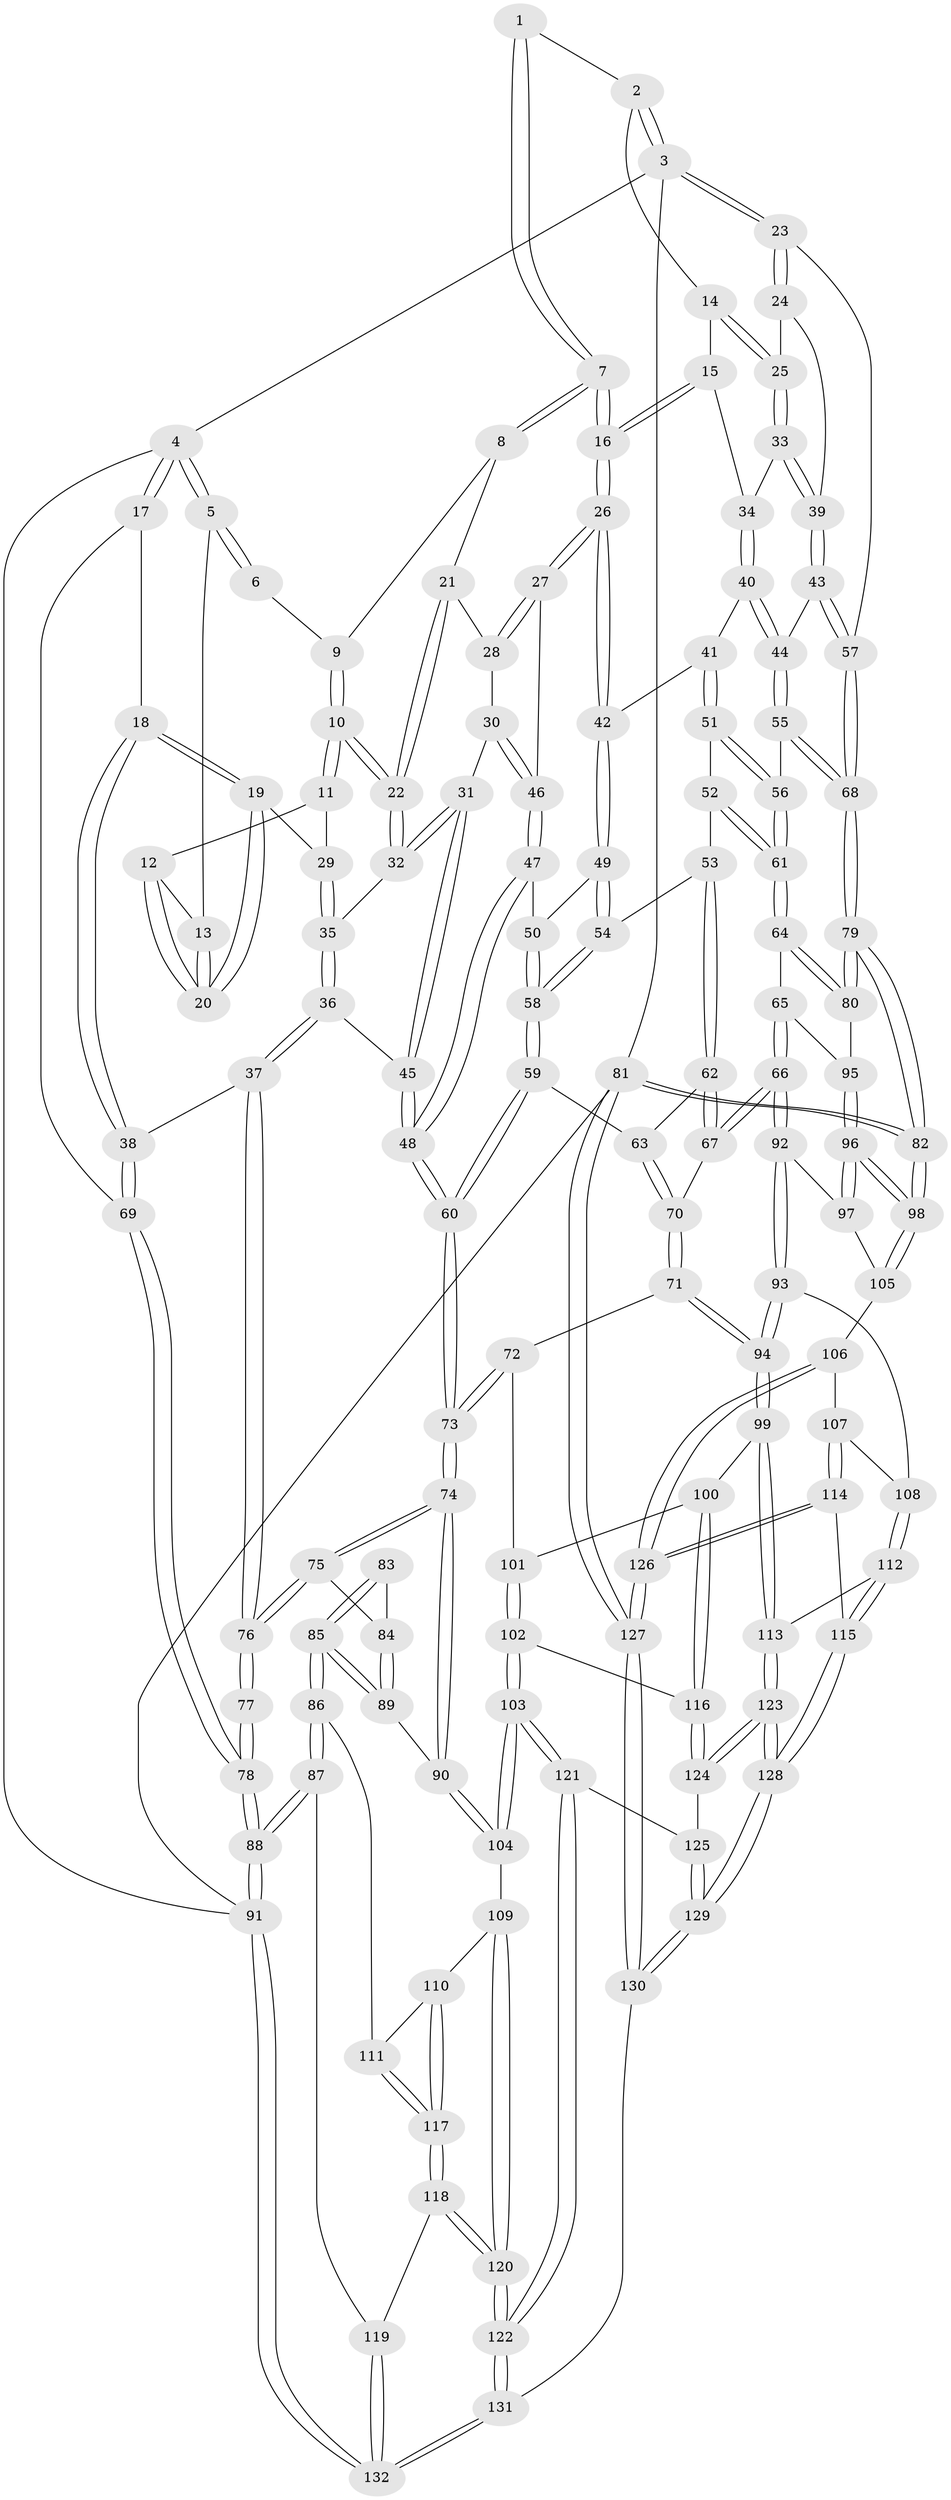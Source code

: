 // coarse degree distribution, {3: 0.13924050632911392, 5: 0.31645569620253167, 6: 0.11392405063291139, 4: 0.43037974683544306}
// Generated by graph-tools (version 1.1) at 2025/52/02/27/25 19:52:37]
// undirected, 132 vertices, 327 edges
graph export_dot {
graph [start="1"]
  node [color=gray90,style=filled];
  1 [pos="+0.5961892803812076+0"];
  2 [pos="+0.8244711456101633+0"];
  3 [pos="+1+0"];
  4 [pos="+0+0"];
  5 [pos="+0.2386030703006388+0"];
  6 [pos="+0.42108285916538746+0"];
  7 [pos="+0.603039406205743+0.104049671144524"];
  8 [pos="+0.4549530951878547+0.005837920793649012"];
  9 [pos="+0.42127840298754526+0"];
  10 [pos="+0.32871586950822185+0.11579014425991514"];
  11 [pos="+0.3126906110823436+0.09727863611525929"];
  12 [pos="+0.3053105940389827+0.0830722537111115"];
  13 [pos="+0.22560406699002988+0"];
  14 [pos="+0.8154309570453606+0"];
  15 [pos="+0.7552337506851202+0.05150649265963714"];
  16 [pos="+0.6375025787450992+0.16550863576980418"];
  17 [pos="+0+0"];
  18 [pos="+0.07203044850760237+0.10176555073925761"];
  19 [pos="+0.1651437974205358+0.07064397711776631"];
  20 [pos="+0.16541845998859905+0.06991404639132882"];
  21 [pos="+0.43330481090847583+0.07657959508354692"];
  22 [pos="+0.34927877713175104+0.1508471524450166"];
  23 [pos="+1+0.1023407207011243"];
  24 [pos="+1+0.12662484700015234"];
  25 [pos="+0.9239575791674016+0.1093692723125038"];
  26 [pos="+0.6272562358014558+0.20722309923886537"];
  27 [pos="+0.589818323770325+0.20394302557377328"];
  28 [pos="+0.479454397101996+0.12331052724800146"];
  29 [pos="+0.1817922041332839+0.09894625458910701"];
  30 [pos="+0.3998910715869607+0.2330140532188244"];
  31 [pos="+0.3881149385004561+0.22903996609456614"];
  32 [pos="+0.34478535637484603+0.17274379257959266"];
  33 [pos="+0.8780627085559389+0.19919772826432894"];
  34 [pos="+0.8345318435821439+0.20166567370834176"];
  35 [pos="+0.22046450191782407+0.20558886310299723"];
  36 [pos="+0.12219232983955956+0.34712776940490775"];
  37 [pos="+0.11441750053973415+0.3509186118365769"];
  38 [pos="+0.0786799335869371+0.3414782800368129"];
  39 [pos="+0.9258422882448546+0.2885797455413781"];
  40 [pos="+0.7582436157067106+0.24150880231441613"];
  41 [pos="+0.6731477117607216+0.2419785345409185"];
  42 [pos="+0.6295792466117679+0.21232004059643747"];
  43 [pos="+0.9270478289796711+0.29398686783223626"];
  44 [pos="+0.8828457598190215+0.3598036967188991"];
  45 [pos="+0.30354358145032356+0.36440377527120055"];
  46 [pos="+0.4179592288207224+0.24050116650138995"];
  47 [pos="+0.4552567486307896+0.35806117754764377"];
  48 [pos="+0.3884678509829014+0.4387008842472292"];
  49 [pos="+0.5946236787078997+0.2797557492852344"];
  50 [pos="+0.46986090255728014+0.35736625459294774"];
  51 [pos="+0.6924453124770192+0.2929141695683371"];
  52 [pos="+0.6851207780647939+0.3970951511187675"];
  53 [pos="+0.6735974670322774+0.4137728976328807"];
  54 [pos="+0.5863169874832324+0.3762397350968595"];
  55 [pos="+0.8721478841110737+0.40713963520999696"];
  56 [pos="+0.8512227528085404+0.43027753772567595"];
  57 [pos="+1+0.3128615574860602"];
  58 [pos="+0.5592872884741348+0.4234326075877246"];
  59 [pos="+0.55904592131765+0.4504760346745896"];
  60 [pos="+0.39943248427556083+0.497278979822407"];
  61 [pos="+0.8503487787173298+0.43226698522564266"];
  62 [pos="+0.6644543575400063+0.47743292796853626"];
  63 [pos="+0.5656589148073435+0.45710479709505364"];
  64 [pos="+0.832864097671348+0.5123945396328171"];
  65 [pos="+0.8176906240248396+0.5476905625139119"];
  66 [pos="+0.7678679324174196+0.5835702599445143"];
  67 [pos="+0.7237395616017179+0.5602732749677798"];
  68 [pos="+1+0.4677811931339921"];
  69 [pos="+0+0.3577362124623112"];
  70 [pos="+0.5610408245013492+0.5800015253197817"];
  71 [pos="+0.49895863559038905+0.6278334504750094"];
  72 [pos="+0.44285280277665+0.6175865861054017"];
  73 [pos="+0.37793551253616603+0.5885580908911311"];
  74 [pos="+0.3256172131598414+0.6137714628086083"];
  75 [pos="+0.16354283446776618+0.5140671323840693"];
  76 [pos="+0.16340792977138036+0.5137900244018297"];
  77 [pos="+0+0.5642683629052818"];
  78 [pos="+0+0.5060139273077655"];
  79 [pos="+1+0.5027423328469216"];
  80 [pos="+1+0.5079697868744639"];
  81 [pos="+1+1"];
  82 [pos="+1+0.8356790356149905"];
  83 [pos="+0.036533908771193994+0.5991756375939589"];
  84 [pos="+0.1613835026138484+0.5174962980130436"];
  85 [pos="+0.06619778216146024+0.7159675045054599"];
  86 [pos="+0.05431925739879362+0.7378472104168321"];
  87 [pos="+0+0.8062271228044401"];
  88 [pos="+0+0.8227949287981196"];
  89 [pos="+0.08349669067336582+0.6976732302796408"];
  90 [pos="+0.3144232435508811+0.6413056782385723"];
  91 [pos="+0+1"];
  92 [pos="+0.7588745691532299+0.6413202267787514"];
  93 [pos="+0.7398059276685096+0.6770927327594062"];
  94 [pos="+0.5863492581423644+0.7314130472730138"];
  95 [pos="+0.8923515161683251+0.5855364512193493"];
  96 [pos="+1+0.7645323859725756"];
  97 [pos="+0.8429573015972386+0.6960366496959005"];
  98 [pos="+1+0.7990248515329492"];
  99 [pos="+0.5742340142008356+0.7804282501635392"];
  100 [pos="+0.4679607131598509+0.7955259624901844"];
  101 [pos="+0.4468168146783239+0.6750362188677032"];
  102 [pos="+0.4102946574991355+0.8221984545590407"];
  103 [pos="+0.3679862051362555+0.8180708518841624"];
  104 [pos="+0.29862833396783217+0.7369846467279477"];
  105 [pos="+0.8942146341598549+0.8372372312943163"];
  106 [pos="+0.8883722982810577+0.8393116904492885"];
  107 [pos="+0.768524003561058+0.743195774676112"];
  108 [pos="+0.7424776954044696+0.6901624166388404"];
  109 [pos="+0.25045226605073545+0.7724353245075256"];
  110 [pos="+0.21177536597586763+0.7799958924761916"];
  111 [pos="+0.1069436309701311+0.7585473360566211"];
  112 [pos="+0.6727931778080044+0.876499179289736"];
  113 [pos="+0.5976354745665143+0.8612278221660772"];
  114 [pos="+0.7555934280853235+0.919504175547084"];
  115 [pos="+0.7268283353588817+0.9109327992874202"];
  116 [pos="+0.4244941387946303+0.8251653600104552"];
  117 [pos="+0.16133552093587764+0.8905708750477213"];
  118 [pos="+0.16051102702543296+0.8956645146705806"];
  119 [pos="+0.08683650931773171+0.9154975882236399"];
  120 [pos="+0.24939967178989572+0.9435643573194086"];
  121 [pos="+0.33885804275719994+0.9063510748262271"];
  122 [pos="+0.2806355474071245+0.9864934563885559"];
  123 [pos="+0.5566436593247945+0.9119644614696063"];
  124 [pos="+0.4510767472270421+0.8685522328509657"];
  125 [pos="+0.42975807012967865+0.921923168035512"];
  126 [pos="+0.7859467265874137+0.940164517554447"];
  127 [pos="+0.8956380499384899+1"];
  128 [pos="+0.5179630595600471+1"];
  129 [pos="+0.49469382267062123+1"];
  130 [pos="+0.48868195823698996+1"];
  131 [pos="+0.30041900247321573+1"];
  132 [pos="+0.16751821401393754+1"];
  1 -- 2;
  1 -- 7;
  1 -- 7;
  2 -- 3;
  2 -- 3;
  2 -- 14;
  3 -- 4;
  3 -- 23;
  3 -- 23;
  3 -- 81;
  4 -- 5;
  4 -- 5;
  4 -- 17;
  4 -- 17;
  4 -- 91;
  5 -- 6;
  5 -- 6;
  5 -- 13;
  6 -- 9;
  7 -- 8;
  7 -- 8;
  7 -- 16;
  7 -- 16;
  8 -- 9;
  8 -- 21;
  9 -- 10;
  9 -- 10;
  10 -- 11;
  10 -- 11;
  10 -- 22;
  10 -- 22;
  11 -- 12;
  11 -- 29;
  12 -- 13;
  12 -- 20;
  12 -- 20;
  13 -- 20;
  13 -- 20;
  14 -- 15;
  14 -- 25;
  14 -- 25;
  15 -- 16;
  15 -- 16;
  15 -- 34;
  16 -- 26;
  16 -- 26;
  17 -- 18;
  17 -- 69;
  18 -- 19;
  18 -- 19;
  18 -- 38;
  18 -- 38;
  19 -- 20;
  19 -- 20;
  19 -- 29;
  21 -- 22;
  21 -- 22;
  21 -- 28;
  22 -- 32;
  22 -- 32;
  23 -- 24;
  23 -- 24;
  23 -- 57;
  24 -- 25;
  24 -- 39;
  25 -- 33;
  25 -- 33;
  26 -- 27;
  26 -- 27;
  26 -- 42;
  26 -- 42;
  27 -- 28;
  27 -- 28;
  27 -- 46;
  28 -- 30;
  29 -- 35;
  29 -- 35;
  30 -- 31;
  30 -- 46;
  30 -- 46;
  31 -- 32;
  31 -- 32;
  31 -- 45;
  31 -- 45;
  32 -- 35;
  33 -- 34;
  33 -- 39;
  33 -- 39;
  34 -- 40;
  34 -- 40;
  35 -- 36;
  35 -- 36;
  36 -- 37;
  36 -- 37;
  36 -- 45;
  37 -- 38;
  37 -- 76;
  37 -- 76;
  38 -- 69;
  38 -- 69;
  39 -- 43;
  39 -- 43;
  40 -- 41;
  40 -- 44;
  40 -- 44;
  41 -- 42;
  41 -- 51;
  41 -- 51;
  42 -- 49;
  42 -- 49;
  43 -- 44;
  43 -- 57;
  43 -- 57;
  44 -- 55;
  44 -- 55;
  45 -- 48;
  45 -- 48;
  46 -- 47;
  46 -- 47;
  47 -- 48;
  47 -- 48;
  47 -- 50;
  48 -- 60;
  48 -- 60;
  49 -- 50;
  49 -- 54;
  49 -- 54;
  50 -- 58;
  50 -- 58;
  51 -- 52;
  51 -- 56;
  51 -- 56;
  52 -- 53;
  52 -- 61;
  52 -- 61;
  53 -- 54;
  53 -- 62;
  53 -- 62;
  54 -- 58;
  54 -- 58;
  55 -- 56;
  55 -- 68;
  55 -- 68;
  56 -- 61;
  56 -- 61;
  57 -- 68;
  57 -- 68;
  58 -- 59;
  58 -- 59;
  59 -- 60;
  59 -- 60;
  59 -- 63;
  60 -- 73;
  60 -- 73;
  61 -- 64;
  61 -- 64;
  62 -- 63;
  62 -- 67;
  62 -- 67;
  63 -- 70;
  63 -- 70;
  64 -- 65;
  64 -- 80;
  64 -- 80;
  65 -- 66;
  65 -- 66;
  65 -- 95;
  66 -- 67;
  66 -- 67;
  66 -- 92;
  66 -- 92;
  67 -- 70;
  68 -- 79;
  68 -- 79;
  69 -- 78;
  69 -- 78;
  70 -- 71;
  70 -- 71;
  71 -- 72;
  71 -- 94;
  71 -- 94;
  72 -- 73;
  72 -- 73;
  72 -- 101;
  73 -- 74;
  73 -- 74;
  74 -- 75;
  74 -- 75;
  74 -- 90;
  74 -- 90;
  75 -- 76;
  75 -- 76;
  75 -- 84;
  76 -- 77;
  76 -- 77;
  77 -- 78;
  77 -- 78;
  78 -- 88;
  78 -- 88;
  79 -- 80;
  79 -- 80;
  79 -- 82;
  79 -- 82;
  80 -- 95;
  81 -- 82;
  81 -- 82;
  81 -- 127;
  81 -- 127;
  81 -- 91;
  82 -- 98;
  82 -- 98;
  83 -- 84;
  83 -- 85;
  83 -- 85;
  84 -- 89;
  84 -- 89;
  85 -- 86;
  85 -- 86;
  85 -- 89;
  85 -- 89;
  86 -- 87;
  86 -- 87;
  86 -- 111;
  87 -- 88;
  87 -- 88;
  87 -- 119;
  88 -- 91;
  88 -- 91;
  89 -- 90;
  90 -- 104;
  90 -- 104;
  91 -- 132;
  91 -- 132;
  92 -- 93;
  92 -- 93;
  92 -- 97;
  93 -- 94;
  93 -- 94;
  93 -- 108;
  94 -- 99;
  94 -- 99;
  95 -- 96;
  95 -- 96;
  96 -- 97;
  96 -- 97;
  96 -- 98;
  96 -- 98;
  97 -- 105;
  98 -- 105;
  98 -- 105;
  99 -- 100;
  99 -- 113;
  99 -- 113;
  100 -- 101;
  100 -- 116;
  100 -- 116;
  101 -- 102;
  101 -- 102;
  102 -- 103;
  102 -- 103;
  102 -- 116;
  103 -- 104;
  103 -- 104;
  103 -- 121;
  103 -- 121;
  104 -- 109;
  105 -- 106;
  106 -- 107;
  106 -- 126;
  106 -- 126;
  107 -- 108;
  107 -- 114;
  107 -- 114;
  108 -- 112;
  108 -- 112;
  109 -- 110;
  109 -- 120;
  109 -- 120;
  110 -- 111;
  110 -- 117;
  110 -- 117;
  111 -- 117;
  111 -- 117;
  112 -- 113;
  112 -- 115;
  112 -- 115;
  113 -- 123;
  113 -- 123;
  114 -- 115;
  114 -- 126;
  114 -- 126;
  115 -- 128;
  115 -- 128;
  116 -- 124;
  116 -- 124;
  117 -- 118;
  117 -- 118;
  118 -- 119;
  118 -- 120;
  118 -- 120;
  119 -- 132;
  119 -- 132;
  120 -- 122;
  120 -- 122;
  121 -- 122;
  121 -- 122;
  121 -- 125;
  122 -- 131;
  122 -- 131;
  123 -- 124;
  123 -- 124;
  123 -- 128;
  123 -- 128;
  124 -- 125;
  125 -- 129;
  125 -- 129;
  126 -- 127;
  126 -- 127;
  127 -- 130;
  127 -- 130;
  128 -- 129;
  128 -- 129;
  129 -- 130;
  129 -- 130;
  130 -- 131;
  131 -- 132;
  131 -- 132;
}
